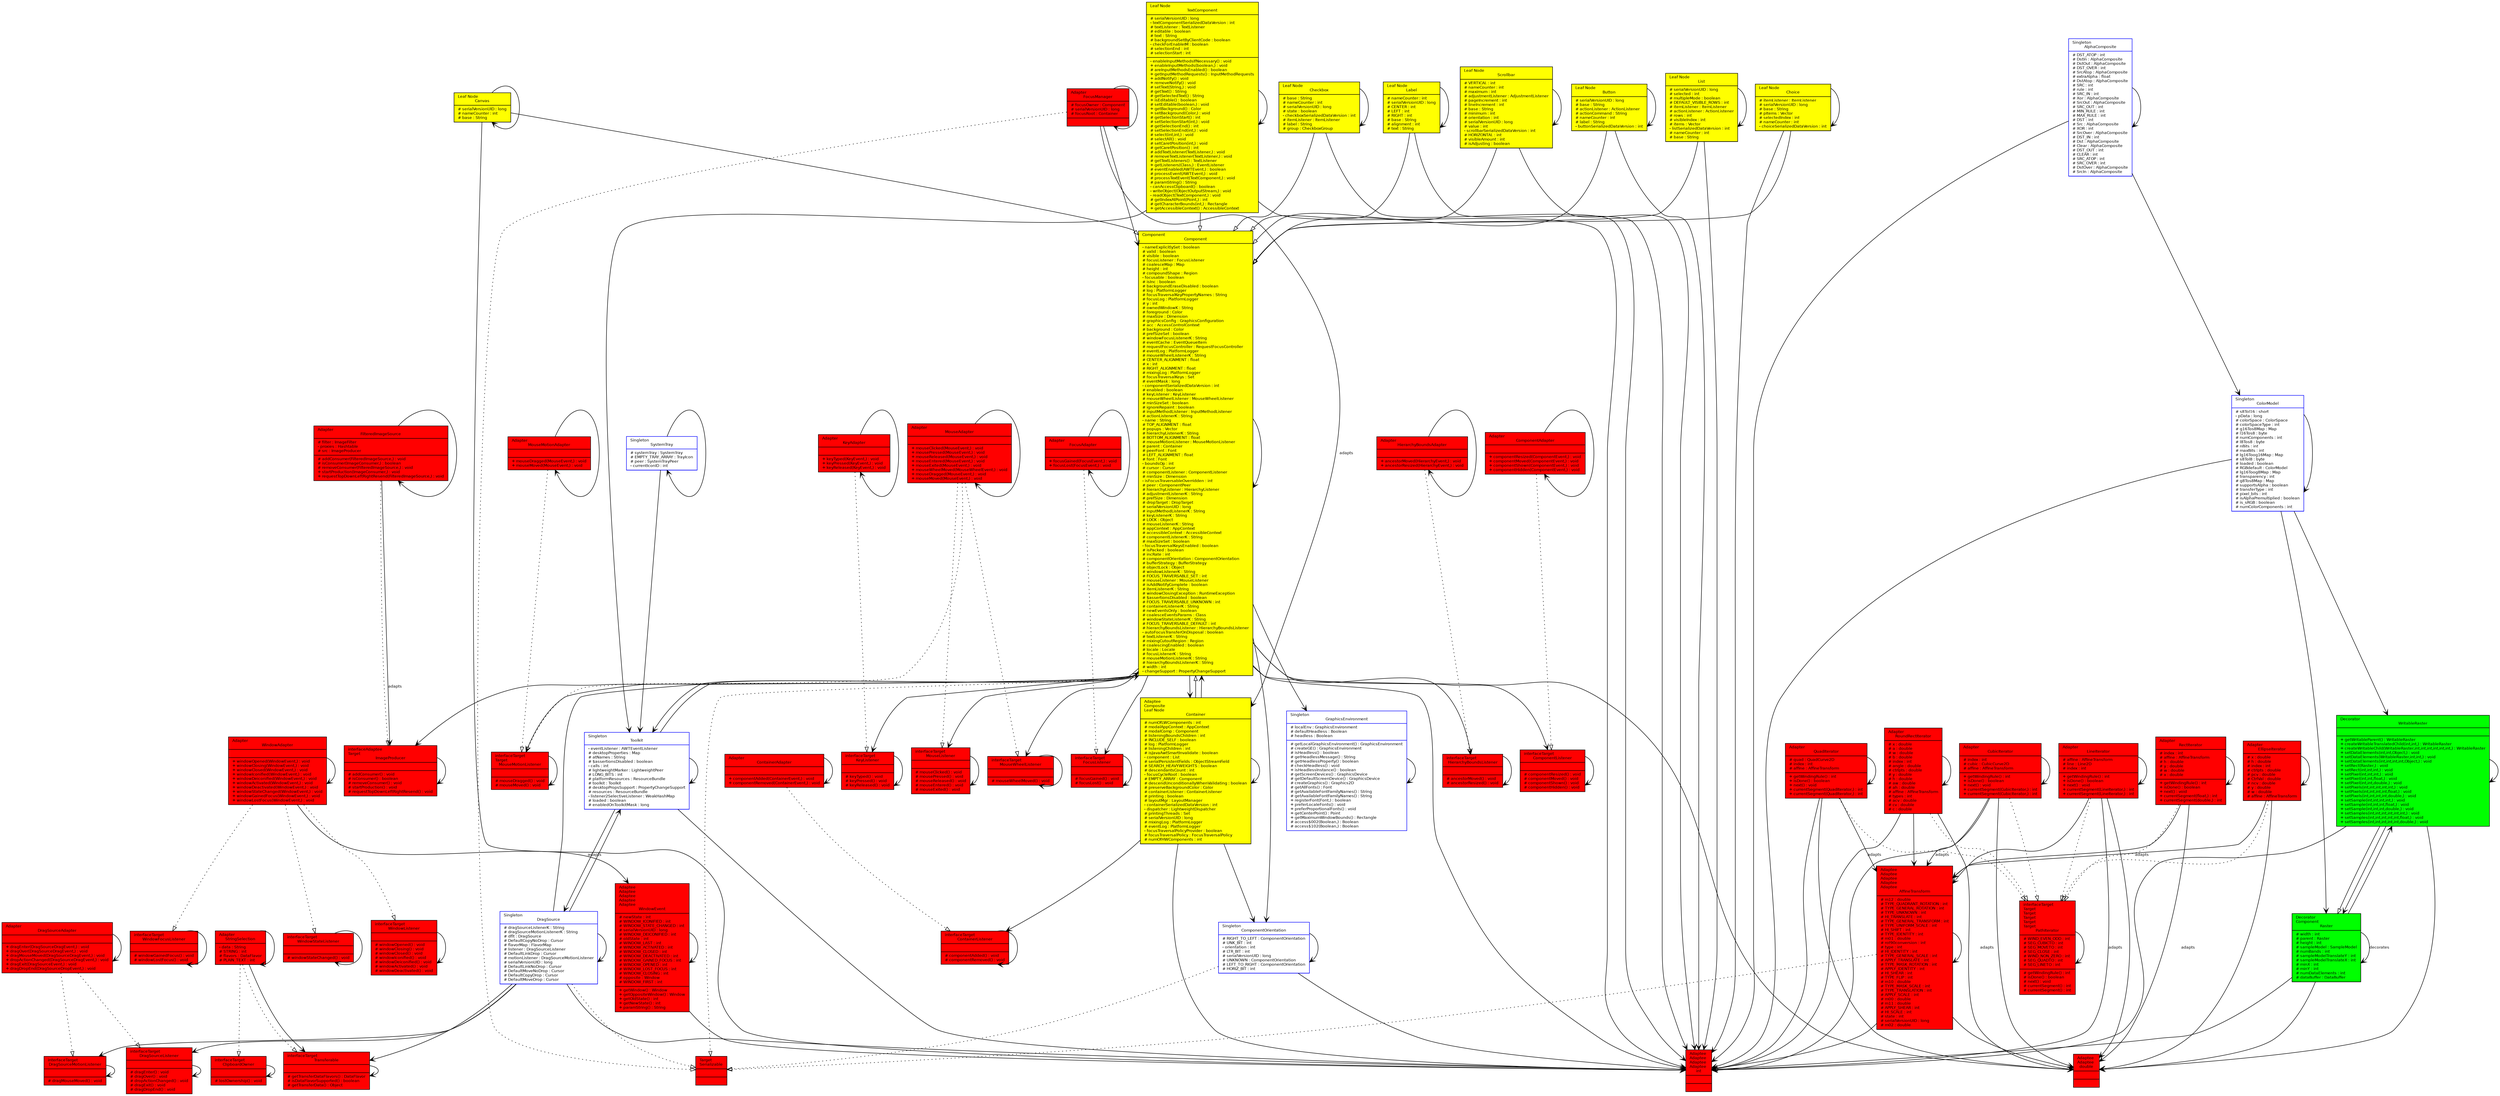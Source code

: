 digraph G {
fontname = "Bitstream Vera Sans"
fontsize = 8
node [
fontname = "Bitstream Vera Sans"fontsize = 8
shape = "record"
]edge [
fontname = "Bitstream Vera Sans"
fontsize = 8
]WindowAdapter [
	label = "{	Adapter\lWindowAdapter||+ windowOpened(WindowEvent,) : void\l+ windowClosing(WindowEvent,) : void\l+ windowClosed(WindowEvent,) : void\l+ windowIconified(WindowEvent,) : void\l+ windowDeiconified(WindowEvent,) : void\l+ windowActivated(WindowEvent,) : void\l+ windowDeactivated(WindowEvent,) : void\l+ windowStateChanged(WindowEvent,) : void\l+ windowGainedFocus(WindowEvent,) : void\l+ windowLostFocus(WindowEvent,) : void\l}"
	style=filled
	fillcolor=red
]
ComponentOrientation [
	label = "{	Singleton\lComponentOrientation|# RIGHT_TO_LEFT : ComponentOrientation\l# UNK_BIT : int\l- orientation : int\l# LTR_BIT : int\l# serialVersionUID : long\l# UNKNOWN : ComponentOrientation\l# LEFT_TO_RIGHT : ComponentOrientation\l# HORIZ_BIT : int\l|+ isHorizontal() : boolean\l+ isLeftToRight() : boolean\l# getOrientation(String,) : ComponentOrientation\l# getOrientation(ComponentOrientation,) : ComponentOrientation\l# <clinit>() : void\l}"
	color=blue
]
MouseListener [
	label = "{interface
	Target\lMouseListener||# mouseClicked() : void\l# mousePressed() : void\l# mouseReleased() : void\l# mouseEntered() : void\l# mouseExited() : void\l}"
	style=filled
	fillcolor=red
]
Button [
	label = "{	Leaf Node\lButton|# serialVersionUID : long\l# base : String\l# actionListener : ActionListener\l# actionCommand : String\l# nameCounter : int\l# label : String\l- buttonSerializedDataVersion : int\l|# initIDs() : void\l# constructComponentName() : String\l+ addNotify() : void\l+ getLabel() : String\l+ setLabel(Button,) : void\l+ setActionCommand(String,) : void\l+ getActionCommand() : String\l# addActionListener(ActionListener,) : void\l# removeActionListener(ActionListener,) : void\l# getActionListeners() : ActionListener\l+ getListeners(Class,) : EventListener\l# eventEnabled(AWTEvent,) : boolean\l# processEvent(AWTEvent,) : void\l# processActionEvent(ActionEvent,) : void\l# paramString() : String\l- writeObject(ObjectOutputStream,) : void\l- readObject(Button,) : void\l+ getAccessibleContext() : AccessibleContext\l# <clinit>() : void\l}"
	style=filled
	fillcolor=yellow
]
AlphaComposite [
	label = "{	Singleton\lAlphaComposite|# DST_ATOP : int\l# DstIn : AlphaComposite\l# DstOut : AlphaComposite\l# DST_OVER : int\l# SrcAtop : AlphaComposite\l# extraAlpha : float\l# DstAtop : AlphaComposite\l# SRC : int\l# rule : int\l# SRC_IN : int\l# Xor : AlphaComposite\l# SrcOut : AlphaComposite\l# SRC_OUT : int\l# MIN_RULE : int\l# MAX_RULE : int\l# DST : int\l# Src : AlphaComposite\l# XOR : int\l# SrcOver : AlphaComposite\l# DST_IN : int\l# Dst : AlphaComposite\l# Clear : AlphaComposite\l# DST_OUT : int\l# CLEAR : int\l# SRC_ATOP : int\l# SRC_OVER : int\l# DstOver : AlphaComposite\l# SrcIn : AlphaComposite\l|# getInstance(int,) : AlphaComposite\l# getInstance(float,float,) : AlphaComposite\l+ createContext(ColorModel,ColorModel,RenderingHints,) : CompositeContext\l+ getAlpha() : float\l+ getRule() : int\l+ derive(int,) : AlphaComposite\l+ derive(float,) : AlphaComposite\l+ hashCode() : int\l+ equals(Object,) : boolean\l# <clinit>() : void\l}"
	color=blue
]
ComponentAdapter [
	label = "{	Adapter\lComponentAdapter||+ componentResized(ComponentEvent,) : void\l+ componentMoved(ComponentEvent,) : void\l+ componentShown(ComponentEvent,) : void\l+ componentHidden(ComponentEvent,) : void\l}"
	style=filled
	fillcolor=red
]
CubicIterator [
	label = "{	Adapter\lCubicIterator|# index : int\l# cubic : CubicCurve2D\l# affine : AffineTransform\l|+ getWindingRule() : int\l+ isDone() : boolean\l+ next() : void\l+ currentSegment(CubicIterator,) : int\l+ currentSegment(CubicIterator,) : int\l}"
	style=filled
	fillcolor=red
]
TextComponent [
	label = "{	Leaf Node\lTextComponent|# serialVersionUID : long\l- textComponentSerializedDataVersion : int\l# textListener : TextListener\l# editable : boolean\l# text : String\l# backgroundSetByClientCode : boolean\l- checkForEnableIM : boolean\l# selectionEnd : int\l# selectionStart : int\l|- enableInputMethodsIfNecessary() : void\l+ enableInputMethods(boolean,) : void\l# areInputMethodsEnabled() : boolean\l+ getInputMethodRequests() : InputMethodRequests\l+ addNotify() : void\l+ removeNotify() : void\l# setText(String,) : void\l# getText() : String\l# getSelectedText() : String\l+ isEditable() : boolean\l# setEditable(boolean,) : void\l+ getBackground() : Color\l+ setBackground(Color,) : void\l# getSelectionStart() : int\l# setSelectionStart(int,) : void\l# getSelectionEnd() : int\l# setSelectionEnd(int,) : void\l# select(int,int,) : void\l# selectAll() : void\l# setCaretPosition(int,) : void\l# getCaretPosition() : int\l# addTextListener(TextListener,) : void\l# removeTextListener(TextListener,) : void\l# getTextListeners() : TextListener\l+ getListeners(Class,) : EventListener\l# eventEnabled(AWTEvent,) : boolean\l# processEvent(AWTEvent,) : void\l# processTextEvent(TextComponent,) : void\l# paramString() : String\l- canAccessClipboard() : boolean\l- writeObject(ObjectOutputStream,) : void\l- readObject(TextComponent,) : void\l# getIndexAtPoint(Point,) : int\l# getCharacterBounds(int,) : Rectangle\l+ getAccessibleContext() : AccessibleContext\l}"
	style=filled
	fillcolor=yellow
]
ContainerListener [
	label = "{interface
	Target\lContainerListener||# componentAdded() : void\l# componentRemoved() : void\l}"
	style=filled
	fillcolor=red
]
FocusAdapter [
	label = "{	Adapter\lFocusAdapter||+ focusGained(FocusEvent,) : void\l+ focusLost(FocusEvent,) : void\l}"
	style=filled
	fillcolor=red
]
WindowListener [
	label = "{interface
	Target\lWindowListener||# windowOpened() : void\l# windowClosing() : void\l# windowClosed() : void\l# windowIconified() : void\l# windowDeiconified() : void\l# windowActivated() : void\l# windowDeactivated() : void\l}"
	style=filled
	fillcolor=red
]
WritableRaster [
	label = "{	Decorator\lWritableRaster||+ getWritableParent() : WritableRaster\l+ createWritableTranslatedChild(int,int,) : WritableRaster\l+ createWritableChild(WritableRaster,int,int,int,int,int,int,) : WritableRaster\l+ setDataElements(int,int,Object,) : void\l+ setDataElements(WritableRaster,int,int,) : void\l+ setDataElements(int,int,int,int,Object,) : void\l+ setRect(Raster,) : void\l+ setRect(int,int,int,) : void\l+ setPixel(int,int,int,) : void\l+ setPixel(int,int,float,) : void\l+ setPixel(int,int,double,) : void\l+ setPixels(int,int,int,int,int,) : void\l+ setPixels(int,int,int,int,float,) : void\l+ setPixels(int,int,int,int,double,) : void\l+ setSample(int,int,int,int,) : void\l+ setSample(int,int,int,float,) : void\l+ setSample(int,int,int,double,) : void\l+ setSamples(int,int,int,int,int,int,) : void\l+ setSamples(int,int,int,int,int,float,) : void\l+ setSamples(int,int,int,int,int,double,) : void\l}"
	style=filled
	fillcolor=green
]
WindowFocusListener [
	label = "{interface
	Target\lWindowFocusListener||# windowGainedFocus() : void\l# windowLostFocus() : void\l}"
	style=filled
	fillcolor=red
]
Component [
	label = "{	Component\lComponent|- nameExplicitlySet : boolean\l# valid : boolean\l# visible : boolean\l# focusListener : FocusListener\l# coalesceMap : Map\l# height : int\l# compoundShape : Region\l- focusable : boolean\l# isInc : boolean\l# backgroundEraseDisabled : boolean\l# log : PlatformLogger\l# focusTraversalKeyPropertyNames : String\l# focusLog : PlatformLogger\l# y : int\l# ownedWindowK : String\l# foreground : Color\l# maxSize : Dimension\l# graphicsConfig : GraphicsConfiguration\l# acc : AccessControlContext\l# background : Color\l# prefSizeSet : boolean\l# windowFocusListenerK : String\l# eventCache : EventQueueItem\l# requestFocusController : RequestFocusController\l# eventLog : PlatformLogger\l# mouseWheelListenerK : String\l# CENTER_ALIGNMENT : float\l# x : int\l# RIGHT_ALIGNMENT : float\l# mixingLog : PlatformLogger\l# focusTraversalKeys : Set\l# eventMask : long\l- componentSerializedDataVersion : int\l# enabled : boolean\l# keyListener : KeyListener\l# mouseWheelListener : MouseWheelListener\l# minSizeSet : boolean\l# ignoreRepaint : boolean\l# inputMethodListener : InputMethodListener\l# actionListenerK : String\l- name : String\l# TOP_ALIGNMENT : float\l# popups : Vector\l# hierarchyListenerK : String\l# BOTTOM_ALIGNMENT : float\l# mouseMotionListener : MouseMotionListener\l# parent : Container\l# peerFont : Font\l# LEFT_ALIGNMENT : float\l# font : Font\l- boundsOp : int\l# cursor : Cursor\l# componentListener : ComponentListener\l# minSize : Dimension\l- isFocusTraversableOverridden : int\l# peer : ComponentPeer\l# hierarchyListener : HierarchyListener\l# adjustmentListenerK : String\l# prefSize : Dimension\l# dropTarget : DropTarget\l# serialVersionUID : long\l# inputMethodListenerK : String\l# keyListenerK : String\l# LOCK : Object\l# mouseListenerK : String\l# appContext : AppContext\l# accessibleContext : AccessibleContext\l# componentListenerK : String\l# maxSizeSet : boolean\l- focusTraversalKeysEnabled : boolean\l# isPacked : boolean\l# incRate : int\l# componentOrientation : ComponentOrientation\l# bufferStrategy : BufferStrategy\l# objectLock : Object\l# windowListenerK : String\l# FOCUS_TRAVERSABLE_SET : int\l# mouseListener : MouseListener\l# isAddNotifyComplete : boolean\l# itemListenerK : String\l# windowClosingException : RuntimeException\l# $assertionsDisabled : boolean\l# FOCUS_TRAVERSABLE_UNKNOWN : int\l# containerListenerK : String\l# newEventsOnly : boolean\l# coalesceEventsParams : Class\l# windowStateListenerK : String\l# FOCUS_TRAVERSABLE_DEFAULT : int\l# hierarchyBoundsListener : HierarchyBoundsListener\l- autoFocusTransferOnDisposal : boolean\l# textListenerK : String\l# mixingCutoutRegion : Region\l# coalescingEnabled : boolean\l# locale : Locale\l# focusListenerK : String\l# mouseMotionListenerK : String\l# hierarchyBoundsListenerK : String\l# width : int\l- changeSupport : PropertyChangeSupport\l|# getObjectLock() : Object\l# getAccessControlContext() : AccessControlContext\l# getBoundsOp() : int\l# setBoundsOp(int,) : void\l# initializeFocusTraversalKeys() : void\l# constructComponentName() : String\l+ getName() : String\l+ setName(Component,) : void\l+ getParent() : Container\l# getParent_NoClientCode() : Container\l# getContainer() : Container\l# getPeer() : ComponentPeer\l# setDropTarget(IllegalArgumentException,) : void\l# getDropTarget() : DropTarget\l+ getGraphicsConfiguration() : GraphicsConfiguration\l# getGraphicsConfiguration_NoClientCode() : GraphicsConfiguration\l# setGraphicsConfiguration(GraphicsConfiguration,) : void\l# updateGraphicsData(GraphicsConfiguration,) : boolean\l# checkGD(String,) : void\l# getTreeLock() : Object\l# checkTreeLock() : void\l+ getToolkit() : Toolkit\l# getToolkitImpl() : Toolkit\l+ isValid() : boolean\l+ isDisplayable() : boolean\l+ isVisible() : boolean\l# isVisible_NoClientCode() : boolean\l# isRecursivelyVisible() : boolean\l# pointRelativeToComponent(Point,) : Point\l# findUnderMouseInWindow(PointerInfo,) : Component\l+ getMousePosition() : Point\l# isSameOrAncestorOf(Component,boolean,) : boolean\l+ isShowing() : boolean\l+ isEnabled() : boolean\l# isEnabledImpl() : boolean\l+ setEnabled(boolean,) : void\l# enable() : void\l# enable(boolean,) : void\l# disable() : void\l+ isDoubleBuffered() : boolean\l+ enableInputMethods(InputContext,) : void\l+ setVisible(boolean,) : void\l# show() : void\l# show(boolean,) : void\l# containsFocus() : boolean\l# clearMostRecentFocusOwnerOnHide() : void\l# clearCurrentFocusCycleRootOnHide() : void\l# hide() : void\l+ getForeground() : Color\l+ setForeground(Color,) : void\l+ isForegroundSet() : boolean\l+ getBackground() : Color\l+ setBackground(Color,) : void\l+ isBackgroundSet() : boolean\l+ getFont() : Font\l# getFont_NoClientCode() : Font\l+ setFont(Font,) : void\l+ isFontSet() : boolean\l+ getLocale() : Locale\l+ setLocale(Locale,) : void\l+ getColorModel() : ColorModel\l+ getLocation() : Point\l+ getLocationOnScreen() : Point\l# getLocationOnScreen_NoTreeLock() : Point\l# location() : Point\l- location_NoClientCode() : Point\l+ setLocation(int,int,) : void\l# move(int,int,) : void\l+ setLocation(Point,) : void\l+ getSize() : Dimension\l# size() : Dimension\l+ setSize(int,int,) : void\l# resize(int,int,) : void\l+ setSize(Dimension,) : void\l# resize(Dimension,) : void\l+ getBounds() : Rectangle\l# bounds() : Rectangle\l+ setBounds(int,int,int,int,) : void\l# reshape(boolean,int,int,int,) : void\l- repaintParentIfNeeded(int,int,int,int,) : void\l- reshapeNativePeer(Component,int,int,int,int,) : void\l- notifyNewBounds(ComponentEvent,boolean,) : void\l+ setBounds(Rectangle,) : void\l+ getX() : int\l+ getY() : int\l+ getWidth() : int\l+ getHeight() : int\l+ getBounds(Rectangle,) : Rectangle\l+ getSize(Dimension,) : Dimension\l+ getLocation(Point,) : Point\l+ isOpaque() : boolean\l+ isLightweight() : boolean\l+ setPreferredSize(Component,) : void\l+ isPreferredSizeSet() : boolean\l+ getPreferredSize() : Dimension\l# preferredSize() : Dimension\l+ setMinimumSize(Component,) : void\l+ isMinimumSizeSet() : boolean\l+ getMinimumSize() : Dimension\l# minimumSize() : Dimension\l+ setMaximumSize(Component,) : void\l+ isMaximumSizeSet() : boolean\l+ getMaximumSize() : Dimension\l+ getAlignmentX() : float\l+ getAlignmentY() : float\l+ getBaseline(int,int,) : int\l+ getBaselineResizeBehavior() : Component$BaselineResizeBehavior\l+ doLayout() : void\l# layout() : void\l+ validate() : void\l+ invalidate() : void\l# invalidateParent() : void\l# invalidateIfValid() : void\l+ revalidate() : void\l# revalidateSynchronously() : void\l+ getGraphics() : Graphics\l# getGraphics_NoClientCode() : Graphics\l+ getFontMetrics(Font,) : FontMetrics\l+ setCursor(Cursor,) : void\l# updateCursorImmediately() : void\l+ getCursor() : Cursor\l# getCursor_NoClientCode() : Cursor\l+ isCursorSet() : boolean\l+ paint(Graphics,) : void\l+ update(Graphics,) : void\l+ paintAll(Graphics,) : void\l# lightweightPaint(Graphics,) : void\l# paintHeavyweightComponents(Graphics,) : void\l+ repaint() : void\l+ repaint(long,) : void\l+ repaint(int,int,int,int,) : void\l+ repaint(int,int,int,PaintEvent,Component,) : void\l+ print(Graphics,) : void\l+ printAll(Graphics,) : void\l# lightweightPrint(Graphics,) : void\l# printHeavyweightComponents(Graphics,) : void\l- getInsets_NoClientCode() : Insets\l+ imageUpdate(Image,int,int,int,int,int,) : boolean\l+ createImage(ImageProducer,) : Image\l+ createImage(int,int,) : Image\l+ createVolatileImage(int,int,) : VolatileImage\l+ createVolatileImage(int,int,ImageCapabilities,) : VolatileImage\l+ prepareImage(Image,ImageObserver,) : boolean\l+ prepareImage(Image,int,int,ImageObserver,) : boolean\l+ checkImage(Image,ImageObserver,) : int\l+ checkImage(Image,int,int,ImageObserver,) : int\l# createBufferStrategy(Component,) : void\l# createBufferStrategy(Component,int,) : void\l# getBufferStrategy() : BufferStrategy\l# getBackBuffer() : Image\l+ setIgnoreRepaint(boolean,) : void\l+ getIgnoreRepaint() : boolean\l+ contains(int,int,) : boolean\l# inside(int,int,) : boolean\l+ contains(Point,) : boolean\l+ getComponentAt(int,int,) : Component\l# locate(int,int,) : Component\l+ getComponentAt(Point,) : Component\l# deliverEvent(Event,) : void\l# dispatchEvent(AWTEvent,) : void\l# dispatchEventImpl(InputContext,) : void\l# autoProcessMouseWheel(MouseWheelEvent,) : void\l# dispatchMouseWheelToAncestor(Container,) : boolean\l# checkWindowClosingException() : boolean\l# areInputMethodsEnabled() : boolean\l# eventEnabled(AWTEvent,) : boolean\l# eventTypeEnabled(int,) : boolean\l# postEvent(Event,) : boolean\l# addComponentListener(ComponentListener,) : void\l# removeComponentListener(ComponentListener,) : void\l# getComponentListeners() : ComponentListener\l# addFocusListener(FocusListener,) : void\l# removeFocusListener(FocusListener,) : void\l# getFocusListeners() : FocusListener\l+ addHierarchyListener(Component,) : void\l+ removeHierarchyListener(Component,) : void\l# getHierarchyListeners() : HierarchyListener\l+ addHierarchyBoundsListener(Component,) : void\l+ removeHierarchyBoundsListener(Component,) : void\l# numListening(long,) : int\l# countHierarchyMembers() : int\l# createHierarchyEvents(HierarchyEvent,Component,int,Component,Container,) : int\l# getHierarchyBoundsListeners() : HierarchyBoundsListener\l# adjustListeningChildrenOnParent(long,int,) : void\l# addKeyListener(KeyListener,) : void\l# removeKeyListener(KeyListener,) : void\l# getKeyListeners() : KeyListener\l# addMouseListener(MouseListener,) : void\l# removeMouseListener(MouseListener,) : void\l# getMouseListeners() : MouseListener\l# addMouseMotionListener(MouseMotionListener,) : void\l# removeMouseMotionListener(MouseMotionListener,) : void\l# getMouseMotionListeners() : MouseMotionListener\l# addMouseWheelListener(MouseWheelListener,) : void\l# removeMouseWheelListener(MouseWheelListener,) : void\l# getMouseWheelListeners() : MouseWheelListener\l# addInputMethodListener(InputMethodListener,) : void\l# removeInputMethodListener(InputMethodListener,) : void\l# getInputMethodListeners() : InputMethodListener\l+ getListeners(Class,) : EventListener\l+ getInputMethodRequests() : InputMethodRequests\l+ getInputContext() : InputContext\l# enableEvents(long,) : void\l# disableEvents(long,) : void\l- checkCoalescing() : boolean\l# isCoalesceEventsOverriden(NoSuchMethodException,) : boolean\l# isCoalescingEnabled() : boolean\l# coalesceEvents(AWTEvent,AWTEvent,) : AWTEvent\l# processEvent(AWTEvent,) : void\l# processComponentEvent(Component,) : void\l# processFocusEvent(Component,) : void\l# processKeyEvent(Component,) : void\l# processMouseEvent(Component,) : void\l# processMouseMotionEvent(Component,) : void\l# processMouseWheelEvent(Component,) : void\l# postsOldMouseEvents() : boolean\l# processInputMethodEvent(Component,) : void\l# processHierarchyEvent(Component,) : void\l# processHierarchyBoundsEvent(Component,) : void\l# handleEvent(Event,) : boolean\l# mouseDown(Event,int,int,) : boolean\l# mouseDrag(Event,int,int,) : boolean\l# mouseUp(Event,int,int,) : boolean\l# mouseMove(Event,int,int,) : boolean\l# mouseEnter(Event,int,int,) : boolean\l# mouseExit(Event,int,int,) : boolean\l# keyDown(Event,int,) : boolean\l# keyUp(Event,int,) : boolean\l# action(Event,Object,) : boolean\l+ addNotify() : void\l+ removeNotify() : void\l# gotFocus(Event,Object,) : boolean\l# lostFocus(Event,Object,) : boolean\l# isFocusTraversable() : boolean\l+ isFocusable() : boolean\l+ setFocusable(Component,) : void\l# isFocusTraversableOverridden() : boolean\l+ setFocusTraversalKeys(int,Set,) : void\l+ getFocusTraversalKeys(int,) : Set\l# setFocusTraversalKeys_NoIDCheck(Object,AWTKeyStroke,) : void\l# getFocusTraversalKeys_NoIDCheck(Component,) : Set\l+ areFocusTraversalKeysSet(int,) : boolean\l+ setFocusTraversalKeysEnabled(Component,) : void\l+ getFocusTraversalKeysEnabled() : boolean\l+ requestFocus() : void\l# requestFocus(CausedFocusEvent$Cause,) : boolean\l# requestFocus(boolean,) : boolean\l# requestFocus(boolean,CausedFocusEvent$Cause,) : boolean\l+ requestFocusInWindow() : boolean\l# requestFocusInWindow(CausedFocusEvent$Cause,) : boolean\l# requestFocusInWindow(boolean,) : boolean\l# requestFocusInWindow(boolean,CausedFocusEvent$Cause,) : boolean\l# requestFocusHelper(boolean,boolean,) : boolean\l# requestFocusHelper(boolean,boolean,CausedFocusEvent$Cause,) : boolean\l- isRequestFocusAccepted(boolean,boolean,CausedFocusEvent$Cause,) : boolean\l# setRequestFocusController(RequestFocusController,) : void\l+ getFocusCycleRootAncestor() : Container\l+ isFocusCycleRoot(Container,) : boolean\l# getTraversalRoot() : Container\l+ transferFocus() : void\l# nextFocus() : void\l# transferFocus(boolean,) : boolean\l# getNextFocusCandidate() : Component\l+ transferFocusBackward() : void\l# transferFocusBackward(Component,) : boolean\l+ transferFocusUpCycle() : void\l+ hasFocus() : boolean\l+ isFocusOwner() : boolean\l# setAutoFocusTransferOnDisposal(boolean,) : void\l# isAutoFocusTransferOnDisposal() : boolean\l+ add(PopupMenu,) : void\l+ remove(int,) : void\l# paramString() : String\l+ toString() : String\l+ list() : void\l+ list(PrintStream,) : void\l+ list(Component,PrintStream,) : void\l+ list(PrintWriter,) : void\l+ list(Component,PrintWriter,) : void\l# getNativeContainer() : Container\l+ addPropertyChangeListener(PropertyChangeListener,) : void\l+ removePropertyChangeListener(PropertyChangeListener,) : void\l+ getPropertyChangeListeners() : PropertyChangeListener\l+ addPropertyChangeListener(String,PropertyChangeListener,) : void\l+ removePropertyChangeListener(String,PropertyChangeListener,) : void\l+ getPropertyChangeListeners(String,) : PropertyChangeListener\l# firePropertyChange(Component,String,Object,) : void\l# firePropertyChange(String,boolean,boolean,) : void\l# firePropertyChange(String,int,int,) : void\l+ firePropertyChange(String,byte,byte,) : void\l+ firePropertyChange(String,char,char,) : void\l+ firePropertyChange(String,short,short,) : void\l+ firePropertyChange(String,long,long,) : void\l+ firePropertyChange(String,float,float,) : void\l+ firePropertyChange(String,double,double,) : void\l- doSwingSerialization() : void\l- writeObject(ObjectOutputStream,) : void\l- readObject(OptionalDataException,) : void\l+ setComponentOrientation(ComponentOrientation,) : void\l+ getComponentOrientation() : ComponentOrientation\l+ applyComponentOrientation(ComponentOrientation,) : void\l# canBeFocusOwner() : boolean\l# canBeFocusOwnerRecursively() : boolean\l# relocateComponent() : void\l# getContainingWindow() : Window\l# initIDs() : void\l+ getAccessibleContext() : AccessibleContext\l# getAccessibleIndexInParent() : int\l# getAccessibleStateSet() : AccessibleStateSet\l# isInstanceOf(String,Class,) : boolean\l# areBoundsValid() : boolean\l# applyCompoundShape(ComponentPeer,) : void\l- getAppliedShape() : Region\l# getLocationOnWindow() : Point\l# getNormalShape() : Region\l# getOpaqueShape() : Region\l# getSiblingIndexAbove() : int\l# getHWPeerAboveMe() : ComponentPeer\l# getSiblingIndexBelow() : int\l# isNonOpaqueForMixing() : boolean\l- calculateCurrentShape() : Region\l# applyCurrentShape() : void\l# subtractAndApplyShape(Region,) : void\l# applyCurrentShapeBelowMe() : void\l# subtractAndApplyShapeBelowMe() : void\l# mixOnShowing() : void\l# mixOnHiding(boolean,) : void\l# mixOnReshaping() : void\l# mixOnZOrderChanging(int,Region,) : void\l# mixOnValidating() : void\l# isMixingNeeded() : boolean\l# updateZOrder() : void\l# access$002(Region,Region,) : Region\l# access$100(Component,) : Point\l# access$400(Component,) : Insets\l# access$500(Class,) : boolean\l# <clinit>() : void\l}"
	style=filled
	fillcolor=yellow
]
HierarchyBoundsListener [
	label = "{interface
	Target\lHierarchyBoundsListener||# ancestorMoved() : void\l# ancestorResized() : void\l}"
	style=filled
	fillcolor=red
]
FilteredImageSource [
	label = "{	Adapter\lFilteredImageSource|# filter : ImageFilter\l- proxies : Hashtable\l# src : ImageProducer\l|# addConsumer(FilteredImageSource,) : void\l# isConsumer(ImageConsumer,) : boolean\l# removeConsumer(FilteredImageSource,) : void\l+ startProduction(ImageConsumer,) : void\l+ requestTopDownLeftRightResend(FilteredImageSource,) : void\l}"
	style=filled
	fillcolor=red
]
WindowEvent [
	label = "{	Adaptee\l	Adaptee\l	Adaptee\l	Adaptee\l	Adaptee\lWindowEvent|# newState : int\l# WINDOW_ICONIFIED : int\l# WINDOW_STATE_CHANGED : int\l# serialVersionUID : long\l# WINDOW_DEICONIFIED : int\l# oldState : int\l# WINDOW_LAST : int\l# WINDOW_ACTIVATED : int\l# WINDOW_CLOSED : int\l# WINDOW_DEACTIVATED : int\l# WINDOW_GAINED_FOCUS : int\l# WINDOW_OPENED : int\l# WINDOW_LOST_FOCUS : int\l# WINDOW_CLOSING : int\l# opposite : Window\l# WINDOW_FIRST : int\l|+ getWindow() : Window\l+ getOppositeWindow() : Window\l+ getOldState() : int\l+ getNewState() : int\l+ paramString() : String\l}"
	style=filled
	fillcolor=red
	style=filled
	fillcolor=red
	style=filled
	fillcolor=red
	style=filled
	fillcolor=red
	style=filled
	fillcolor=red
]
DragSourceAdapter [
	label = "{	Adapter\lDragSourceAdapter||+ dragEnter(DragSourceDragEvent,) : void\l+ dragOver(DragSourceDragEvent,) : void\l+ dragMouseMoved(DragSourceDragEvent,) : void\l+ dropActionChanged(DragSourceDragEvent,) : void\l+ dragExit(DragSourceEvent,) : void\l+ dragDropEnd(DragSourceDropEvent,) : void\l}"
	style=filled
	fillcolor=red
]
Label [
	label = "{	Leaf Node\lLabel|# nameCounter : int\l# serialVersionUID : long\l# CENTER : int\l# LEFT : int\l# RIGHT : int\l# base : String\l# alignment : int\l# text : String\l|- readObject(ObjectInputStream,) : void\l# constructComponentName() : String\l+ addNotify() : void\l+ getAlignment() : int\l# setAlignment(Label,) : void\l+ getText() : String\l+ setText(Label,) : void\l# paramString() : String\l# initIDs() : void\l+ getAccessibleContext() : AccessibleContext\l# <clinit>() : void\l}"
	style=filled
	fillcolor=yellow
]
HierarchyBoundsAdapter [
	label = "{	Adapter\lHierarchyBoundsAdapter||+ ancestorMoved(HierarchyEvent,) : void\l+ ancestorResized(HierarchyEvent,) : void\l}"
	style=filled
	fillcolor=red
]
RectIterator [
	label = "{	Adapter\lRectIterator|# index : int\l# affine : AffineTransform\l# h : double\l# y : double\l# w : double\l# x : double\l|+ getWindingRule() : int\l+ isDone() : boolean\l+ next() : void\l+ currentSegment(float,) : int\l+ currentSegment(double,) : int\l}"
	style=filled
	fillcolor=red
]
QuadIterator [
	label = "{	Adapter\lQuadIterator|# quad : QuadCurve2D\l# index : int\l# affine : AffineTransform\l|+ getWindingRule() : int\l+ isDone() : boolean\l+ next() : void\l+ currentSegment(QuadIterator,) : int\l+ currentSegment(QuadIterator,) : int\l}"
	style=filled
	fillcolor=red
]
LineIterator [
	label = "{	Adapter\lLineIterator|# affine : AffineTransform\l# line : Line2D\l# index : int\l|+ getWindingRule() : int\l+ isDone() : boolean\l+ next() : void\l+ currentSegment(LineIterator,) : int\l+ currentSegment(LineIterator,) : int\l}"
	style=filled
	fillcolor=red
]
RoundRectIterator [
	label = "{	Adapter\lRoundRectIterator|# x : double\l# a : double\l# w : double\l# b : double\l# index : int\l# angle : double\l# ctrlpts : double\l# y : double\l# h : double\l# aw : double\l# ah : double\l# affine : AffineTransform\l# types : int\l# acv : double\l# cv : double\l# c : double\l|+ getWindingRule() : int\l+ isDone() : boolean\l+ next() : void\l+ currentSegment(RoundRectIterator,) : int\l+ currentSegment(RoundRectIterator,) : int\l# <clinit>() : void\l}"
	style=filled
	fillcolor=red
]
ImageProducer [
	label = "{interface
	Adaptee\l	Target\lImageProducer||# addConsumer() : void\l# isConsumer() : boolean\l# removeConsumer() : void\l# startProduction() : void\l# requestTopDownLeftRightResend() : void\l}"
	style=filled
	fillcolor=red
	style=filled
	fillcolor=red
]
SystemTray [
	label = "{	Singleton\lSystemTray|# systemTray : SystemTray\l# EMPTY_TRAY_ARRAY : TrayIcon\l# peer : SystemTrayPeer\l- currentIconID : int\l|# getSystemTray() : SystemTray\l# isSupported() : boolean\l+ add(SystemTray,) : void\l+ remove(SystemTray,) : void\l+ getTrayIcons() : TrayIcon\l+ getTrayIconSize() : Dimension\l# addPropertyChangeListener(String,PropertyChangeListener,) : void\l# removePropertyChangeListener(String,PropertyChangeListener,) : void\l# getPropertyChangeListeners(String,) : PropertyChangeListener\l- firePropertyChange(String,Object,Object,) : void\l# getCurrentChangeSupport() : PropertyChangeSupport\l# addNotify() : void\l# checkSystemTrayAllowed() : void\l# initializeSystemTrayIfNeeded() : void\l# access$000(String,Object,Object,Object,) : void\l# <clinit>() : void\l}"
	color=blue
]
KeyListener [
	label = "{interface
	Target\lKeyListener||# keyTyped() : void\l# keyPressed() : void\l# keyReleased() : void\l}"
	style=filled
	fillcolor=red
]
MouseAdapter [
	label = "{	Adapter\lMouseAdapter||+ mouseClicked(MouseEvent,) : void\l+ mousePressed(MouseEvent,) : void\l+ mouseReleased(MouseEvent,) : void\l+ mouseEntered(MouseEvent,) : void\l+ mouseExited(MouseEvent,) : void\l+ mouseWheelMoved(MouseWheelEvent,) : void\l+ mouseDragged(MouseEvent,) : void\l+ mouseMoved(MouseEvent,) : void\l}"
	style=filled
	fillcolor=red
]
DragSourceListener [
	label = "{interface
	Target\lDragSourceListener||# dragEnter() : void\l# dragOver() : void\l# dropActionChanged() : void\l# dragExit() : void\l# dragDropEnd() : void\l}"
	style=filled
	fillcolor=red
]
Toolkit [
	label = "{	Singleton\lToolkit|- eventListener : AWTEventListener\l# desktopProperties : Map\l# atNames : String\l# $assertionsDisabled : boolean\l- calls : int\l# lightweightMarker : LightweightPeer\l# LONG_BITS : int\l# platformResources : ResourceBundle\l# toolkit : Toolkit\l# desktopPropsSupport : PropertyChangeSupport\l# resources : ResourceBundle\l- listener2SelectiveListener : WeakHashMap\l# loaded : boolean\l# enabledOnToolkitMask : long\l|# createDesktopPeer() : DesktopPeer\l# createButton() : ButtonPeer\l# createTextField() : TextFieldPeer\l# createLabel() : LabelPeer\l# createList() : ListPeer\l# createCheckbox() : CheckboxPeer\l# createScrollbar() : ScrollbarPeer\l# createScrollPane() : ScrollPanePeer\l# createTextArea() : TextAreaPeer\l# createChoice() : ChoicePeer\l# createFrame() : FramePeer\l# createCanvas() : CanvasPeer\l# createPanel() : PanelPeer\l# createWindow() : WindowPeer\l# createDialog() : DialogPeer\l# createMenuBar() : MenuBarPeer\l# createMenu() : MenuPeer\l# createPopupMenu() : PopupMenuPeer\l# createMenuItem() : MenuItemPeer\l# createFileDialog() : FileDialogPeer\l# createCheckboxMenuItem() : CheckboxMenuItemPeer\l# getMouseInfoPeer() : MouseInfoPeer\l# createComponent(Component,) : LightweightPeer\l# getFontPeer() : FontPeer\l# loadSystemColors(int,) : void\l+ setDynamicLayout(boolean,) : void\l# isDynamicLayoutSet() : boolean\l+ isDynamicLayoutActive() : boolean\l# getScreenSize() : Dimension\l# getScreenResolution() : int\l+ getScreenInsets(GraphicsConfiguration,) : Insets\l# getColorModel() : ColorModel\l# getFontList() : String\l# getFontMetrics() : FontMetrics\l# sync() : void\l# initAssistiveTechnologies() : void\l# loadAssistiveTechnologies() : void\l# getDefaultToolkit() : Toolkit\l# getImage() : Image\l# getImage() : Image\l# createImage() : Image\l# createImage() : Image\l# prepareImage() : boolean\l# checkImage() : int\l# createImage() : Image\l+ createImage(byte,) : Image\l# createImage() : Image\l# getPrintJob() : PrintJob\l+ getPrintJob(Frame,String,JobAttributes,PageAttributes,) : PrintJob\l# beep() : void\l# getSystemClipboard() : Clipboard\l+ getSystemSelection() : Clipboard\l+ getMenuShortcutKeyMask() : int\l+ getLockingKeyState(int,) : boolean\l+ setLockingKeyState(int,boolean,) : void\l# getNativeContainer(Component,) : Container\l+ createCustomCursor(Image,Point,String,) : Cursor\l+ getBestCursorSize(int,int,) : Dimension\l+ getMaximumCursorColors() : int\l+ isFrameStateSupported(int,) : boolean\l# setPlatformResources(ResourceBundle,) : void\l# initIDs() : void\l# loadLibraries() : void\l# getProperty(String,String,) : String\l# getSystemEventQueue() : EventQueue\l# getSystemEventQueueImpl() : EventQueue\l# getEventQueue() : EventQueue\l# createDragSourceContextPeer() : DragSourceContextPeer\l+ createDragGestureRecognizer(Class,DragSource,Component,int,DragGestureListener,) : DragGestureRecognizer\l# getDesktopProperty(Toolkit,) : Object\l# setDesktopProperty(Toolkit,String,) : void\l# lazilyLoadDesktopProperty(String,) : Object\l# initializeDesktopProperties() : void\l+ addPropertyChangeListener(String,PropertyChangeListener,) : void\l+ removePropertyChangeListener(String,PropertyChangeListener,) : void\l+ getPropertyChangeListeners() : PropertyChangeListener\l+ getPropertyChangeListeners(String,) : PropertyChangeListener\l+ isAlwaysOnTopSupported() : boolean\l# isModalityTypeSupported() : boolean\l# isModalExclusionTypeSupported() : boolean\l# deProxyAWTEventListener(AWTEventListener,) : AWTEventListener\l+ addAWTEventListener(Toolkit$SelectiveAWTEventListener,long,) : void\l+ removeAWTEventListener(int,) : void\l# enabledOnToolkit(long,) : boolean\l# countAWTEventListeners(long,) : int\l+ getAWTEventListeners() : AWTEventListener\l+ getAWTEventListeners(int,) : AWTEventListener\l# notifyAWTEventListeners(AWTEvent,) : void\l# mapInputMethodHighlight() : Map\l# createPropertyChangeSupport(Toolkit,) : PropertyChangeSupport\l+ areExtraMouseButtonsEnabled() : boolean\l# access$002(Toolkit,) : Toolkit\l# access$000() : Toolkit\l# access$100(ResourceBundle,) : void\l# access$202(ResourceBundle,) : ResourceBundle\l# <clinit>() : void\l}"
	color=blue
]
FocusListener [
	label = "{interface
	Target\lFocusListener||# focusGained() : void\l# focusLost() : void\l}"
	style=filled
	fillcolor=red
]
int [
	label = "{	Adaptee\l	Adaptee\l	Adaptee\l	Adaptee\lint||}"
	style=filled
	fillcolor=red
	style=filled
	fillcolor=red
	style=filled
	fillcolor=red
	style=filled
	fillcolor=red
]
Scrollbar [
	label = "{	Leaf Node\lScrollbar|# VERTICAL : int\l# nameCounter : int\l# maximum : int\l# adjustmentListener : AdjustmentListener\l# pageIncrement : int\l# lineIncrement : int\l# base : String\l# minimum : int\l# orientation : int\l# serialVersionUID : long\l# value : int\l- scrollbarSerializedDataVersion : int\l# HORIZONTAL : int\l# visibleAmount : int\l# isAdjusting : boolean\l|# initIDs() : void\l# constructComponentName() : String\l+ addNotify() : void\l+ getOrientation() : int\l+ setOrientation(int,) : void\l+ getValue() : int\l+ setValue(int,) : void\l+ getMinimum() : int\l+ setMinimum(int,) : void\l+ getMaximum() : int\l+ setMaximum(int,) : void\l+ getVisibleAmount() : int\l# getVisible() : int\l+ setVisibleAmount(int,) : void\l+ setUnitIncrement(int,) : void\l# setLineIncrement(int,) : void\l+ getUnitIncrement() : int\l# getLineIncrement() : int\l+ setBlockIncrement(int,) : void\l# setPageIncrement(int,) : void\l+ getBlockIncrement() : int\l# getPageIncrement() : int\l+ setValues(ScrollbarPeer,int,Scrollbar,int,) : void\l+ getValueIsAdjusting() : boolean\l+ setValueIsAdjusting(Scrollbar,) : void\l# addAdjustmentListener(AdjustmentListener,) : void\l# removeAdjustmentListener(AdjustmentListener,) : void\l# getAdjustmentListeners() : AdjustmentListener\l+ getListeners(Class,) : EventListener\l# eventEnabled(AWTEvent,) : boolean\l# processEvent(AWTEvent,) : void\l# processAdjustmentEvent(AdjustmentEvent,) : void\l# paramString() : String\l- writeObject(ObjectOutputStream,) : void\l- readObject(Scrollbar,) : void\l+ getAccessibleContext() : AccessibleContext\l# <clinit>() : void\l}"
	style=filled
	fillcolor=yellow
]
GraphicsEnvironment [
	label = "{	Singleton\lGraphicsEnvironment|# localEnv : GraphicsEnvironment\l# defaultHeadless : Boolean\l# headless : Boolean\l|# getLocalGraphicsEnvironment() : GraphicsEnvironment\l# createGE() : GraphicsEnvironment\l# isHeadless() : boolean\l# getHeadlessMessage() : String\l# getHeadlessProperty() : boolean\l# checkHeadless() : void\l+ isHeadlessInstance() : boolean\l# getScreenDevices() : GraphicsDevice\l# getDefaultScreenDevice() : GraphicsDevice\l# createGraphics() : Graphics2D\l# getAllFonts() : Font\l# getAvailableFontFamilyNames() : String\l# getAvailableFontFamilyNames() : String\l+ registerFont(Font,) : boolean\l+ preferLocaleFonts() : void\l+ preferProportionalFonts() : void\l+ getCenterPoint() : Point\l+ getMaximumWindowBounds() : Rectangle\l# access$002(Boolean,) : Boolean\l# access$102(Boolean,) : Boolean\l}"
	color=blue
]
MouseMotionAdapter [
	label = "{	Adapter\lMouseMotionAdapter||+ mouseDragged(MouseEvent,) : void\l+ mouseMoved(MouseEvent,) : void\l}"
	style=filled
	fillcolor=red
]
EllipseIterator [
	label = "{	Adapter\lEllipseIterator|# x : double\l# h : double\l# index : int\l# ctrlpts : double\l# pcv : double\l# CtrlVal : double\l# ncv : double\l# y : double\l# w : double\l# affine : AffineTransform\l|+ getWindingRule() : int\l+ isDone() : boolean\l+ next() : void\l+ currentSegment(EllipseIterator,) : int\l+ currentSegment(EllipseIterator,) : int\l# <clinit>() : void\l}"
	style=filled
	fillcolor=red
]
DragSource [
	label = "{	Singleton\lDragSource|# dragSourceListenerK : String\l# dragSourceMotionListenerK : String\l# dflt : DragSource\l# DefaultCopyNoDrop : Cursor\l# flavorMap : FlavorMap\l# listener : DragSourceListener\l# DefaultLinkDrop : Cursor\l# motionListener : DragSourceMotionListener\l# serialVersionUID : long\l# DefaultLinkNoDrop : Cursor\l# DefaultMoveNoDrop : Cursor\l# DefaultCopyDrop : Cursor\l# DefaultMoveDrop : Cursor\l|# load(String,) : Cursor\l# getDefaultDragSource() : DragSource\l# isDragImageSupported() : boolean\l+ startDrag(DragSourceContext,RuntimeException,DragSource,DragGestureEvent,Cursor,Image,Point,) : void\l+ startDrag(DragGestureEvent,Cursor,Transferable,DragSourceListener,FlavorMap,) : void\l+ startDrag(DragGestureEvent,Cursor,Image,Point,Transferable,DragSourceListener,) : void\l+ startDrag(DragGestureEvent,Cursor,Transferable,DragSourceListener,) : void\l# createDragSourceContext(DragSourceContextPeer,DragGestureEvent,Cursor,Image,Point,Transferable,DragSourceListener,) : DragSourceContext\l+ getFlavorMap() : FlavorMap\l+ createDragGestureRecognizer(Class,Component,int,DragGestureListener,) : DragGestureRecognizer\l+ createDefaultDragGestureRecognizer(Component,int,DragGestureListener,) : DragGestureRecognizer\l+ addDragSourceListener(DragSourceListener,) : void\l+ removeDragSourceListener(DragSourceListener,) : void\l+ getDragSourceListeners() : DragSourceListener\l+ addDragSourceMotionListener(DragSourceMotionListener,) : void\l+ removeDragSourceMotionListener(DragSourceMotionListener,) : void\l+ getDragSourceMotionListeners() : DragSourceMotionListener\l+ getListeners(Class,) : EventListener\l# processDragEnter(DragSourceDragEvent,) : void\l# processDragOver(DragSourceDragEvent,) : void\l# processDropActionChanged(DragSourceDragEvent,) : void\l# processDragExit(DragSourceEvent,) : void\l# processDragDropEnd(DragSourceDropEvent,) : void\l# processDragMouseMoved(DragSourceDragEvent,) : void\l- writeObject(ObjectOutputStream,) : void\l- readObject(DragSource,) : void\l# getDragThreshold() : int\l# <clinit>() : void\l}"
	color=blue
]
List [
	label = "{	Leaf Node\lList|# serialVersionUID : long\l# selected : int\l# multipleMode : boolean\l# DEFAULT_VISIBLE_ROWS : int\l# itemListener : ItemListener\l# actionListener : ActionListener\l# rows : int\l# visibleIndex : int\l# items : Vector\l- listSerializedDataVersion : int\l# nameCounter : int\l# base : String\l|# constructComponentName() : String\l+ addNotify() : void\l+ removeNotify() : void\l+ getItemCount() : int\l# countItems() : int\l+ getItem(int,) : String\l# getItemImpl(int,) : String\l# getItems() : String\l+ add(String,) : void\l# addItem(String,) : void\l+ add(String,int,) : void\l# addItem(String,int,) : void\l# replaceItem(String,int,) : void\l+ removeAll() : void\l# clear() : void\l# remove(String,) : void\l+ remove(int,) : void\l# delItem(int,) : void\l# getSelectedIndex() : int\l# getSelectedIndexes() : int\l# getSelectedItem() : String\l# getSelectedItems() : String\l+ getSelectedObjects() : Object\l+ select(int,) : void\l# deselect(int,) : void\l+ isIndexSelected(int,) : boolean\l# isSelected(List,) : boolean\l+ getRows() : int\l+ isMultipleMode() : boolean\l# allowsMultipleSelections() : boolean\l+ setMultipleMode(boolean,) : void\l# setMultipleSelections(List,) : void\l+ getVisibleIndex() : int\l# makeVisible(int,) : void\l+ getPreferredSize(int,) : Dimension\l# preferredSize(List,) : Dimension\l+ getPreferredSize() : Dimension\l# preferredSize() : Dimension\l+ getMinimumSize(int,) : Dimension\l# minimumSize(List,) : Dimension\l+ getMinimumSize() : Dimension\l# minimumSize() : Dimension\l# addItemListener(ItemListener,) : void\l# removeItemListener(ItemListener,) : void\l# getItemListeners() : ItemListener\l# addActionListener(ActionListener,) : void\l# removeActionListener(ActionListener,) : void\l# getActionListeners() : ActionListener\l+ getListeners(Class,) : EventListener\l# eventEnabled(AWTEvent,) : boolean\l# processEvent(AWTEvent,) : void\l# processItemEvent(ItemEvent,) : void\l# processActionEvent(ActionEvent,) : void\l# paramString() : String\l# delItems(List,int,) : void\l- writeObject(List,) : void\l- readObject(List,) : void\l+ getAccessibleContext() : AccessibleContext\l# <clinit>() : void\l}"
	style=filled
	fillcolor=yellow
]
ComponentListener [
	label = "{interface
	Target\lComponentListener||# componentResized() : void\l# componentMoved() : void\l# componentShown() : void\l# componentHidden() : void\l}"
	style=filled
	fillcolor=red
]
StringSelection [
	label = "{	Adapter\lStringSelection|- data : String\l# STRING : int\l# flavors : DataFlavor\l# PLAIN_TEXT : int\l|+ getTransferDataFlavors() : DataFlavor\l+ isDataFlavorSupported(StringSelection,) : boolean\l+ getTransferData(DataFlavor,) : Object\l+ lostOwnership(Clipboard,Transferable,) : void\l# <clinit>() : void\l}"
	style=filled
	fillcolor=red
]
WindowStateListener [
	label = "{interface
	Target\lWindowStateListener||# windowStateChanged() : void\l}"
	style=filled
	fillcolor=red
]
Serializable [
	label = "{	Target\lSerializable||}"
	style=filled
	fillcolor=red
]
Raster [
	label = "{	Decorator\l	Component\lRaster|# width : int\l# parent : Raster\l# height : int\l# sampleModel : SampleModel\l# numBands : int\l# sampleModelTranslateY : int\l# sampleModelTranslateX : int\l# minX : int\l# minY : int\l# numDataElements : int\l# dataBuffer : DataBuffer\l|# initIDs() : void\l# createInterleavedRaster(int,int,int,int,Point,) : WritableRaster\l# createInterleavedRaster(DataBuffer,int,int,int,int,int,int,) : WritableRaster\l# createBandedRaster(int,int,int,int,Point,) : WritableRaster\l# createBandedRaster(DataBuffer,DataBuffer,DataBuffer,int,int,int,int,) : WritableRaster\l# createPackedRaster(DataBuffer,DataBuffer,int,int,int,) : WritableRaster\l# createPackedRaster(int,int,int,DataBuffer,DataBuffer,DataBuffer,) : WritableRaster\l# createInterleavedRaster(int,int,int,int,int,Point,int,) : WritableRaster\l# createBandedRaster(int,int,int,int,int,Point,int,) : WritableRaster\l# createPackedRaster(int,int,int,int,Point,int,) : WritableRaster\l# createPackedRaster(int,int,int,Point,int,) : WritableRaster\l# createRaster(DataBuffer,Point,int,) : Raster\l# createWritableRaster(Point,Point,) : WritableRaster\l# createWritableRaster(DataBuffer,Point,int,) : WritableRaster\l+ getParent() : Raster\l# getSampleModelTranslateX() : int\l# getSampleModelTranslateY() : int\l+ createCompatibleWritableRaster() : WritableRaster\l+ createCompatibleWritableRaster(int,int,) : WritableRaster\l+ createCompatibleWritableRaster(Rectangle,) : WritableRaster\l+ createCompatibleWritableRaster(int,int,int,int,) : WritableRaster\l+ createTranslatedChild(int,int,) : Raster\l+ createChild(Raster,int,int,int,int,int,int,) : Raster\l+ getBounds() : Rectangle\l# getMinX() : int\l# getMinY() : int\l# getWidth() : int\l# getHeight() : int\l# getNumBands() : int\l# getNumDataElements() : int\l# getTransferType() : int\l+ getDataBuffer() : DataBuffer\l+ getSampleModel() : SampleModel\l+ getDataElements(int,int,Object,) : Object\l+ getDataElements(int,int,int,int,Object,) : Object\l+ getPixel(int,int,int,) : int\l+ getPixel(int,int,float,) : float\l+ getPixel(int,int,double,) : double\l+ getPixels(int,int,int,int,int,) : int\l+ getPixels(int,int,int,int,float,) : float\l+ getPixels(int,int,int,int,double,) : double\l+ getSample(int,int,int,) : int\l+ getSampleFloat(int,int,int,) : float\l+ getSampleDouble(int,int,int,) : double\l+ getSamples(int,int,int,int,int,int,) : int\l+ getSamples(int,int,int,int,int,float,) : float\l+ getSamples(int,int,int,int,int,double,) : double\l# <clinit>() : void\l}"
	style=filled
	fillcolor=green
]
PathIterator [
	label = "{interface
	Target\l	Target\l	Target\l	Target\l	Target\l	Target\lPathIterator|# WIND_EVEN_ODD : int\l# SEG_CUBICTO : int\l# SEG_MOVETO : int\l# SEG_CLOSE : int\l# WIND_NON_ZERO : int\l# SEG_QUADTO : int\l# SEG_LINETO : int\l|# getWindingRule() : int\l# isDone() : boolean\l# next() : void\l# currentSegment() : int\l# currentSegment() : int\l}"
	style=filled
	fillcolor=red
	style=filled
	fillcolor=red
	style=filled
	fillcolor=red
	style=filled
	fillcolor=red
	style=filled
	fillcolor=red
	style=filled
	fillcolor=red
]
ClipboardOwner [
	label = "{interface
	Target\lClipboardOwner||# lostOwnership() : void\l}"
	style=filled
	fillcolor=red
]
AffineTransform [
	label = "{	Adaptee\l	Adaptee\l	Adaptee\l	Adaptee\l	Adaptee\lAffineTransform|# m12 : double\l# TYPE_QUADRANT_ROTATION : int\l# TYPE_GENERAL_ROTATION : int\l# TYPE_UNKNOWN : int\l# HI_TRANSLATE : int\l# TYPE_GENERAL_TRANSFORM : int\l# TYPE_UNIFORM_SCALE : int\l# HI_SHIFT : int\l# TYPE_IDENTITY : int\l# m01 : double\l# rot90conversion : int\l# type : int\l# HI_IDENTITY : int\l# TYPE_GENERAL_SCALE : int\l# APPLY_TRANSLATE : int\l# TYPE_MASK_ROTATION : int\l# APPLY_IDENTITY : int\l# HI_SHEAR : int\l# TYPE_FLIP : int\l# m10 : double\l# TYPE_MASK_SCALE : int\l# TYPE_TRANSLATION : int\l# APPLY_SCALE : int\l# m00 : double\l# m11 : double\l# APPLY_SHEAR : int\l# HI_SCALE : int\l# state : int\l# serialVersionUID : long\l# m02 : double\l|# getTranslateInstance(double,AffineTransform,) : AffineTransform\l# getRotateInstance(AffineTransform,) : AffineTransform\l# getRotateInstance(double,double,AffineTransform,) : AffineTransform\l# getRotateInstance(double,AffineTransform,) : AffineTransform\l# getRotateInstance(double,double,double,AffineTransform,) : AffineTransform\l# getQuadrantRotateInstance(AffineTransform,) : AffineTransform\l# getQuadrantRotateInstance(double,double,AffineTransform,) : AffineTransform\l# getScaleInstance(double,AffineTransform,) : AffineTransform\l# getShearInstance(double,AffineTransform,) : AffineTransform\l+ getType() : int\l- calculateType() : void\l+ getDeterminant() : double\l# updateState() : void\l- stateError() : void\l+ getMatrix(double,) : void\l+ getScaleX() : double\l+ getScaleY() : double\l+ getShearX() : double\l+ getShearY() : double\l+ getTranslateX() : double\l+ getTranslateY() : double\l+ translate(double,double,) : void\l# rotate90() : void\l# rotate180() : void\l# rotate270() : void\l+ rotate(double,) : void\l+ rotate(double,double,double,) : void\l+ rotate(double,double,) : void\l+ rotate(double,double,double,double,) : void\l+ quadrantRotate(int,) : void\l+ quadrantRotate(int,double,double,) : void\l+ scale(double,double,) : void\l+ shear(double,AffineTransform,) : void\l+ setToIdentity() : void\l+ setToTranslation(double,double,) : void\l+ setToRotation(AffineTransform,) : void\l+ setToRotation(double,double,double,) : void\l+ setToRotation(double,double,) : void\l+ setToRotation(double,double,double,double,) : void\l+ setToQuadrantRotation(int,) : void\l+ setToQuadrantRotation(int,double,double,) : void\l+ setToScale(double,double,) : void\l+ setToShear(double,double,) : void\l+ setTransform(AffineTransform,) : void\l+ setTransform(double,double,double,double,double,double,) : void\l+ concatenate(double,) : void\l+ preConcatenate(double,) : void\l+ createInverse() : AffineTransform\l+ invert() : void\l+ transform(Point2D,Point2D,) : Point2D\l+ transform(double,double,Point2D,AffineTransform,Point2D,) : void\l+ transform(double,double,double,double,double,) : void\l+ transform(double,double,double,double,double,) : void\l+ transform(double,double,double,double,double,) : void\l+ transform(double,double,double,double,double,) : void\l+ inverseTransform(AffineTransform,Point2D,) : Point2D\l+ inverseTransform(double,double,double,double,double,) : void\l+ deltaTransform(Point2D,Point2D,) : Point2D\l+ deltaTransform(double,double,double,double,double,) : void\l+ createTransformedShape(Shape,) : Shape\l# _matround(double,) : double\l+ toString() : String\l+ isIdentity() : boolean\l+ clone() : Object\l+ hashCode() : int\l+ equals(Object,) : boolean\l- writeObject(ObjectOutputStream,) : void\l- readObject(ObjectInputStream,) : void\l# <clinit>() : void\l}"
	style=filled
	fillcolor=red
	style=filled
	fillcolor=red
	style=filled
	fillcolor=red
	style=filled
	fillcolor=red
	style=filled
	fillcolor=red
]
Container [
	label = "{	Adaptee\l	Composite\l	Leaf Node\lContainer|# numOfLWComponents : int\l# modalAppContext : AppContext\l# modalComp : Component\l# listeningBoundsChildren : int\l# INCLUDE_SELF : boolean\l# log : PlatformLogger\l# listeningChildren : int\l# isJavaAwtSmartInvalidate : boolean\l- component : List\l# serialPersistentFields : ObjectStreamField\l# SEARCH_HEAVYWEIGHTS : boolean\l# descendantsCount : int\l- focusCycleRoot : boolean\l# EMPTY_ARRAY : Component\l# descendUnconditionallyWhenValidating : boolean\l# preserveBackgroundColor : Color\l# containerListener : ContainerListener\l# printing : boolean\l# layoutMgr : LayoutManager\l- containerSerializedDataVersion : int\l- dispatcher : LightweightDispatcher\l# printingThreads : Set\l# serialVersionUID : long\l# mixingLog : PlatformLogger\l# eventLog : PlatformLogger\l- focusTraversalPolicyProvider : boolean\l# focusTraversalPolicy : FocusTraversalPolicy\l# numOfHWComponents : int\l|# initIDs() : void\l# initializeFocusTraversalKeys() : void\l+ getComponentCount() : int\l# countComponents() : int\l+ getComponent(Container,) : Component\l+ getComponents() : Component\l# getComponents_NoClientCode() : Component\l# getComponentsSync() : Component\l+ getInsets() : Insets\l# insets() : Insets\l+ add(Component,) : Component\l+ add(String,Component,) : Component\l+ add(Component,int,) : Component\l- checkAddToSelf(Container,) : void\l- checkNotAWindow(Component,) : void\l- checkAdding(Component,int,) : void\l- removeDelicately(Container,Component,Container,) : boolean\l# canContainFocusOwner(Container,) : boolean\l# hasHeavyweightDescendants() : boolean\l# hasLightweightDescendants() : boolean\l# getHeavyweightContainer() : Container\l# isRemoveNotifyNeeded(Component,Container,Container,) : boolean\l+ setComponentZOrder(int,boolean,) : void\l- reparentTraverse(int,Container,) : void\l- reparentChild(Component,) : void\l- addDelicately(Container,ContainerEvent,Component,) : void\l+ getComponentZOrder(Component,) : int\l+ add(Component,Object,) : void\l+ add(Component,Object,int,) : void\l# addImpl(GraphicsConfiguration,Container,Component,) : void\l# updateGraphicsData(Iterator,) : boolean\l# checkGD(Iterator,) : void\l+ remove(Component,) : void\l+ remove(Container,) : void\l+ removeAll() : void\l# numListening(Iterator,) : int\l# adjustListeningChildren(Container,long,) : void\l# adjustDescendants(int,) : void\l# adjustDecendantsOnParent(int,) : void\l# countHierarchyMembers() : int\l- getListenersCount(int,boolean,) : int\l# createHierarchyEvents(int,Container,int,Component,Container,) : int\l# createChildHierarchyEvents(int,Container,int,) : void\l+ getLayout() : LayoutManager\l+ setLayout(LayoutManager,) : void\l+ doLayout() : void\l# layout() : void\l+ isValidateRoot() : boolean\l# invalidateParent() : void\l+ invalidate() : void\l+ validate() : void\l# validateUnconditionally() : void\l# validateTree() : void\l# invalidateTree() : void\l+ setFont(Font,) : void\l+ getPreferredSize() : Dimension\l# preferredSize() : Dimension\l+ getMinimumSize() : Dimension\l# minimumSize() : Dimension\l+ getMaximumSize() : Dimension\l+ getAlignmentX() : float\l+ getAlignmentY() : float\l+ paint(Graphics,) : void\l+ update(Graphics,) : void\l+ print(Container,) : void\l+ paintComponents(Graphics,) : void\l# lightweightPaint(Graphics,) : void\l# paintHeavyweightComponents(Graphics,) : void\l+ printComponents(Graphics,) : void\l# lightweightPrint(Graphics,) : void\l# printHeavyweightComponents(Graphics,) : void\l# addContainerListener(ContainerListener,) : void\l# removeContainerListener(ContainerListener,) : void\l# getContainerListeners() : ContainerListener\l+ getListeners(Class,) : EventListener\l# eventEnabled(AWTEvent,) : boolean\l# processEvent(AWTEvent,) : void\l# processContainerEvent(ContainerEvent,) : void\l# dispatchEventImpl(AWTEvent,) : void\l# dispatchEventToSelf(AWTEvent,) : void\l# getMouseEventTarget(int,int,boolean,) : Component\l# getDropTargetEventTarget(int,int,boolean,) : Component\l- getMouseEventTarget(int,int,boolean,Container$EventTargetFilter,boolean,) : Component\l- getMouseEventTargetImpl(Component,Component,int,boolean,boolean,Container,) : Component\l# proxyEnableEvents(long,) : void\l# deliverEvent(Event,) : void\l+ getComponentAt(int,int,) : Component\l# locate(int,Component,) : Component\l+ getComponentAt(Point,) : Component\l+ getMousePosition(Container,) : Point\l# isSameOrAncestorOf(Component,boolean,) : boolean\l+ findComponentAt(int,int,) : Component\l# findComponentAt(int,int,boolean,) : Component\l# findComponentAtImpl(int,Component,int,) : Component\l+ findComponentAt(Point,) : Component\l+ addNotify() : void\l+ removeNotify() : void\l+ isAncestorOf(Container,) : boolean\l- startLWModal() : void\l- stopLWModal() : void\l# paramString() : String\l+ list(int,Container,) : void\l+ list(int,Container,) : void\l+ setFocusTraversalKeys(int,Set,) : void\l+ getFocusTraversalKeys(int,) : Set\l+ areFocusTraversalKeysSet(int,) : boolean\l+ isFocusCycleRoot(Container,) : boolean\l- findTraversalRoot() : Container\l# containsFocus() : boolean\l- isParentOf(Component,) : boolean\l# clearMostRecentFocusOwnerOnHide() : void\l# clearCurrentFocusCycleRootOnHide() : void\l# getTraversalRoot() : Container\l+ setFocusTraversalPolicy(Container,) : void\l+ getFocusTraversalPolicy() : FocusTraversalPolicy\l+ isFocusTraversalPolicySet() : boolean\l+ setFocusCycleRoot(Container,) : void\l+ isFocusCycleRoot() : boolean\l# setFocusTraversalPolicyProvider(Container,) : void\l# isFocusTraversalPolicyProvider() : boolean\l+ transferFocusDownCycle() : void\l# preProcessKeyEvent(KeyEvent,) : void\l# postProcessKeyEvent(KeyEvent,) : void\l# postsOldMouseEvents() : boolean\l+ applyComponentOrientation(int,) : void\l+ addPropertyChangeListener(PropertyChangeListener,) : void\l+ addPropertyChangeListener(String,PropertyChangeListener,) : void\l- writeObject(ObjectOutputStream,) : void\l- readObject(Component,) : void\l# getAccessibleAt(AccessibleComponent,) : Accessible\l# getAccessibleChildrenCount() : int\l# getAccessibleChild(Component,) : Accessible\l# increaseComponentCount(int,) : void\l# decreaseComponentCount(int,) : void\l- getTopmostComponentIndex() : int\l- getBottommostComponentIndex() : int\l# getOpaqueShape() : Region\l# recursiveSubtractAndApplyShape(Region,) : void\l# recursiveSubtractAndApplyShape(Region,int,) : void\l# recursiveSubtractAndApplyShape(int,Container,Region,) : void\l# recursiveApplyCurrentShape() : void\l# recursiveApplyCurrentShape(int,) : void\l# recursiveApplyCurrentShape(int,Container,) : void\l- recursiveShowHeavyweightChildren() : void\l- recursiveHideHeavyweightChildren() : void\l- recursiveRelocateHeavyweightChildren(ComponentPeer,) : void\l# isRecursivelyVisibleUpToHeavyweightContainer() : boolean\l# mixOnShowing() : void\l# mixOnHiding(boolean,) : void\l# mixOnReshaping() : void\l# mixOnZOrderChanging(Container,int,) : void\l# mixOnValidating() : void\l# <clinit>() : void\l}"
	style=filled
	fillcolor=red
	style=filled
	fillcolor=yellow
]
Choice [
	label = "{	Leaf Node\lChoice|# itemListener : ItemListener\l# serialVersionUID : long\l# base : String\l# pItems : Vector\l# selectedIndex : int\l# nameCounter : int\l- choiceSerializedDataVersion : int\l|# constructComponentName() : String\l+ addNotify() : void\l+ getItemCount() : int\l# countItems() : int\l+ getItem(int,) : String\l# getItemImpl(int,) : String\l+ add(String,) : void\l+ addItem(String,) : void\l- insertNoInvalidate(String,int,) : void\l+ insert(String,int,) : void\l+ remove(Choice,) : void\l+ remove(int,) : void\l- removeNoInvalidate(int,) : void\l+ removeAll() : void\l# getSelectedItem() : String\l# getSelectedObjects() : Object\l+ getSelectedIndex() : int\l# select(Choice,) : void\l# select(String,) : void\l# addItemListener(ItemListener,) : void\l# removeItemListener(ItemListener,) : void\l# getItemListeners() : ItemListener\l+ getListeners(Class,) : EventListener\l# eventEnabled(AWTEvent,) : boolean\l# processEvent(AWTEvent,) : void\l# processItemEvent(ItemEvent,) : void\l# paramString() : String\l- writeObject(ObjectOutputStream,) : void\l- readObject(Choice,) : void\l+ getAccessibleContext() : AccessibleContext\l# <clinit>() : void\l}"
	style=filled
	fillcolor=yellow
]
double [
	label = "{	Adaptee\l	Adaptee\ldouble||}"
	style=filled
	fillcolor=red
	style=filled
	fillcolor=red
]
ColorModel [
	label = "{	Singleton\lColorModel|# s8Tol16 : short\l- pData : long\l# colorSpace : ColorSpace\l# colorSpaceType : int\l# g16Tos8Map : Map\l# l16Tos8 : byte\l# numComponents : int\l# l8Tos8 : byte\l# nBits : int\l# maxBits : int\l# lg16Toog16Map : Map\l# s8Tol8 : byte\l# loaded : boolean\l# RGBdefault : ColorModel\l# lg16Toog8Map : Map\l# transparency : int\l# g8Tos8Map : Map\l# supportsAlpha : boolean\l# transferType : int\l# pixel_bits : int\l# isAlphaPremultiplied : boolean\l# is_sRGB : boolean\l# numColorComponents : int\l|# loadLibraries() : void\l# initIDs() : void\l# getRGBdefault() : ColorModel\l# hasAlpha() : boolean\l# isAlphaPremultiplied() : boolean\l# getTransferType() : int\l+ getPixelSize() : int\l+ getComponentSize(int,) : int\l+ getComponentSize() : int\l+ getTransparency() : int\l+ getNumComponents() : int\l+ getNumColorComponents() : int\l# getRed() : int\l# getGreen() : int\l# getBlue() : int\l# getAlpha() : int\l+ getRGB(int,) : int\l+ getRed(short,) : int\l+ getGreen(short,) : int\l+ getBlue(short,) : int\l+ getAlpha(short,) : int\l+ getRGB(Object,) : int\l+ getDataElements(int,Object,) : Object\l+ getComponents(int,int,int,) : int\l+ getComponents(Object,int,int,) : int\l+ getUnnormalizedComponents(float,int,ColorModel,float,) : int\l+ getNormalizedComponents(int,float,int,ColorModel,) : float\l+ getDataElement(int,int,) : int\l+ getDataElements(int,int,Object,) : Object\l+ getDataElement(float,int,) : int\l+ getDataElements(float,int,Object,) : Object\l+ getNormalizedComponents(Object,float,int,) : float\l+ equals(ColorModel,) : boolean\l+ hashCode() : int\l# getColorSpace() : ColorSpace\l+ coerceData(WritableRaster,boolean,) : ColorModel\l+ isCompatibleRaster(Raster,) : boolean\l+ createCompatibleWritableRaster(int,int,) : WritableRaster\l+ createCompatibleSampleModel(int,int,) : SampleModel\l+ isCompatibleSampleModel(SampleModel,) : boolean\l+ finalize() : void\l+ getAlphaRaster(WritableRaster,) : WritableRaster\l+ toString() : String\l# getDefaultTransferType(int,) : int\l# isLinearRGBspace(ColorSpace,) : boolean\l# isLinearGRAYspace(ColorSpace,) : boolean\l# getLinearRGB8TosRGB8LUT() : byte\l# getsRGB8ToLinearRGB8LUT() : byte\l# getLinearRGB16TosRGB8LUT() : byte\l# getsRGB8ToLinearRGB16LUT() : short\l# getGray8TosRGB8LUT(int,) : byte\l# getLinearGray16ToOtherGray8LUT(int,) : byte\l# getGray16TosRGB8LUT(int,) : byte\l# getLinearGray16ToOtherGray16LUT(int,) : short\l# <clinit>() : void\l}"
	color=blue
]
DragSourceMotionListener [
	label = "{interface
	Target\lDragSourceMotionListener||# dragMouseMoved() : void\l}"
	style=filled
	fillcolor=red
]
ContainerAdapter [
	label = "{	Adapter\lContainerAdapter||+ componentAdded(ContainerEvent,) : void\l+ componentRemoved(ContainerEvent,) : void\l}"
	style=filled
	fillcolor=red
]
Canvas [
	label = "{	Leaf Node\lCanvas|# serialVersionUID : long\l# nameCounter : int\l# base : String\l|# setGraphicsConfiguration(Canvas,) : void\l# constructComponentName() : String\l+ addNotify() : void\l+ paint(Graphics,) : void\l+ update(Graphics,) : void\l# postsOldMouseEvents() : boolean\l+ createBufferStrategy(int,) : void\l+ createBufferStrategy(int,BufferCapabilities,) : void\l+ getBufferStrategy() : BufferStrategy\l+ getAccessibleContext() : AccessibleContext\l# <clinit>() : void\l}"
	style=filled
	fillcolor=yellow
]
FocusManager [
	label = "{	Adapter\lFocusManager|# focusOwner : Component\l# serialVersionUID : long\l# focusRoot : Container\l|}"
	style=filled
	fillcolor=red
]
KeyAdapter [
	label = "{	Adapter\lKeyAdapter||+ keyTyped(KeyEvent,) : void\l+ keyPressed(KeyEvent,) : void\l+ keyReleased(KeyEvent,) : void\l}"
	style=filled
	fillcolor=red
]
Checkbox [
	label = "{	Leaf Node\lCheckbox|# base : String\l# nameCounter : int\l# serialVersionUID : long\l# state : boolean\l- checkboxSerializedDataVersion : int\l# itemListener : ItemListener\l# label : String\l# group : CheckboxGroup\l|# setStateInternal(boolean,) : void\l# constructComponentName() : String\l+ addNotify() : void\l+ getLabel() : String\l+ setLabel(Checkbox,) : void\l+ getState() : boolean\l+ setState(boolean,) : void\l+ getSelectedObjects() : Object\l+ getCheckboxGroup() : CheckboxGroup\l+ setCheckboxGroup(CheckboxGroup,) : void\l# addItemListener(ItemListener,) : void\l# removeItemListener(ItemListener,) : void\l# getItemListeners() : ItemListener\l+ getListeners(Class,) : EventListener\l# eventEnabled(AWTEvent,) : boolean\l# processEvent(AWTEvent,) : void\l# processItemEvent(ItemEvent,) : void\l# paramString() : String\l- writeObject(ObjectOutputStream,) : void\l- readObject(Checkbox,) : void\l# initIDs() : void\l+ getAccessibleContext() : AccessibleContext\l# <clinit>() : void\l}"
	style=filled
	fillcolor=yellow
]
Transferable [
	label = "{interface
	Target\lTransferable||# getTransferDataFlavors() : DataFlavor\l# isDataFlavorSupported() : boolean\l# getTransferData() : Object\l}"
	style=filled
	fillcolor=red
]
MouseMotionListener [
	label = "{interface
	Target\l	Target\lMouseMotionListener||# mouseDragged() : void\l# mouseMoved() : void\l}"
	style=filled
	fillcolor=red
	style=filled
	fillcolor=red
]
MouseWheelListener [
	label = "{interface
	Target\lMouseWheelListener||# mouseWheelMoved() : void\l}"
	style=filled
	fillcolor=red
]
edge [arrowhead = onormal]Button->Component
TextComponent->Component
WritableRaster->Raster
Label->Component
Scrollbar->Component
List->Component
Container->Component
Choice->Component
Canvas->Component
Checkbox->Component
edge [style = dotted]WindowAdapter->WindowListener
WindowAdapter->WindowStateListener
WindowAdapter->WindowFocusListener
ComponentOrientation->Serializable
ComponentAdapter->ComponentListener
CubicIterator->PathIterator
FocusAdapter->FocusListener
Component->Serializable
FilteredImageSource->ImageProducer
DragSourceAdapter->DragSourceListener
DragSourceAdapter->DragSourceMotionListener
HierarchyBoundsAdapter->HierarchyBoundsListener
RectIterator->PathIterator
QuadIterator->PathIterator
LineIterator->PathIterator
RoundRectIterator->PathIterator
MouseAdapter->MouseListener
MouseAdapter->MouseWheelListener
MouseAdapter->MouseMotionListener
MouseMotionAdapter->MouseMotionListener
EllipseIterator->PathIterator
DragSource->Serializable
StringSelection->Transferable
StringSelection->ClipboardOwner
AffineTransform->Serializable
ContainerAdapter->ContainerListener
FocusManager->Serializable
KeyAdapter->KeyListener
edge [arrowhead = vee]edge [style = solid]WindowAdapter->WindowEvent[label=adapts] 
WindowAdapter->WindowAdapter
ComponentOrientation->ComponentOrientation
ComponentOrientation->int
MouseListener->MouseListener
Button->Button
Button->int
AlphaComposite->AlphaComposite
AlphaComposite->ColorModel
AlphaComposite->int
ComponentAdapter->ComponentAdapter
CubicIterator->AffineTransform[label=adapts] 
CubicIterator->double
CubicIterator->CubicIterator
CubicIterator->int
TextComponent->Toolkit
TextComponent->TextComponent
TextComponent->int
ContainerListener->ContainerListener
FocusAdapter->FocusAdapter
WindowListener->WindowListener
WritableRaster->WritableRaster
WritableRaster->double
WritableRaster->Raster
WritableRaster->int
WindowFocusListener->WindowFocusListener
Component->Component
Component->HierarchyBoundsListener
Component->Toolkit
Component->FocusListener
Component->int
Component->Container
Component->MouseWheelListener
Component->ComponentOrientation
Component->MouseListener
Component->ImageProducer
Component->KeyListener
Component->GraphicsEnvironment
Component->ComponentListener
Component->double
Component->MouseMotionListener
HierarchyBoundsListener->HierarchyBoundsListener
FilteredImageSource->ImageProducer[label=adapts] 
FilteredImageSource->FilteredImageSource
WindowEvent->WindowEvent
WindowEvent->int
DragSourceAdapter->DragSourceAdapter
Label->Label
Label->int
HierarchyBoundsAdapter->HierarchyBoundsAdapter
RectIterator->RectIterator
RectIterator->AffineTransform
RectIterator->double[label=adapts] 
QuadIterator->QuadIterator
QuadIterator->AffineTransform[label=adapts] 
QuadIterator->double
QuadIterator->int
LineIterator->LineIterator
LineIterator->AffineTransform
LineIterator->double
LineIterator->int[label=adapts] 
RoundRectIterator->RoundRectIterator
RoundRectIterator->AffineTransform
RoundRectIterator->double[label=adapts] 
RoundRectIterator->int
ImageProducer->ImageProducer
SystemTray->Toolkit
SystemTray->SystemTray
KeyListener->KeyListener
MouseAdapter->MouseAdapter
DragSourceListener->DragSourceListener
Toolkit->Toolkit
Toolkit->int
Toolkit->DragSource
Toolkit->Component
FocusListener->FocusListener
Scrollbar->int
Scrollbar->Scrollbar
GraphicsEnvironment->GraphicsEnvironment
MouseMotionAdapter->MouseMotionAdapter
EllipseIterator->AffineTransform[label=adapts] 
EllipseIterator->EllipseIterator
EllipseIterator->double
DragSource->DragSourceListener
DragSource->Toolkit
DragSource->int
DragSource->DragSource
DragSource->Component
DragSource->DragSourceMotionListener
DragSource->Transferable
List->List
List->int
ComponentListener->ComponentListener
StringSelection->Transferable
StringSelection->StringSelection
WindowStateListener->WindowStateListener
Raster->double
Raster->int
Raster->WritableRaster
Raster->Raster[label=decorates] 
PathIterator->PathIterator
ClipboardOwner->ClipboardOwner
AffineTransform->AffineTransform
AffineTransform->double
AffineTransform->int
Container->ComponentOrientation
Container->ContainerListener
Container->Component
Container->int
Container->Container
Choice->Choice
Choice->int
ColorModel->ColorModel
ColorModel->int
ColorModel->WritableRaster
ColorModel->Raster
DragSourceMotionListener->DragSourceMotionListener
ContainerAdapter->ContainerAdapter
Canvas->Canvas
Canvas->int
FocusManager->FocusManager
FocusManager->Container[label=adapts] 
FocusManager->Component
KeyAdapter->KeyAdapter
Checkbox->int
Checkbox->Checkbox
Transferable->Transferable
MouseMotionListener->MouseMotionListener
MouseWheelListener->MouseWheelListener
}